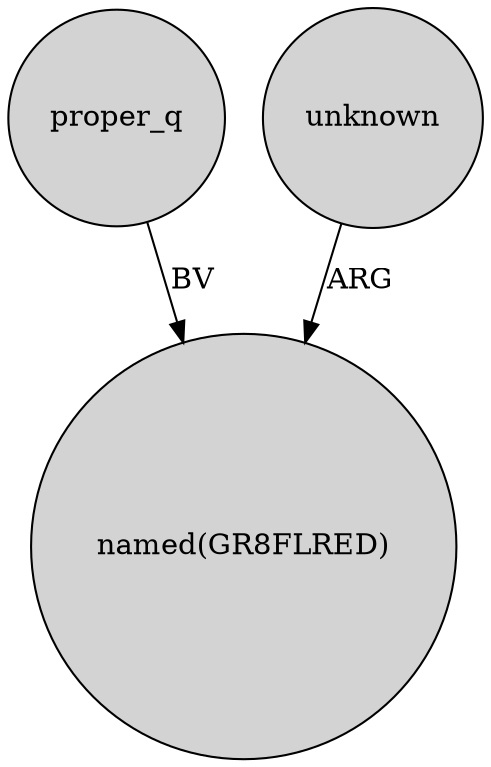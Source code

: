 digraph {
	node [shape=circle style=filled]
	proper_q -> "named(GR8FLRED)" [label=BV]
	unknown -> "named(GR8FLRED)" [label=ARG]
}
